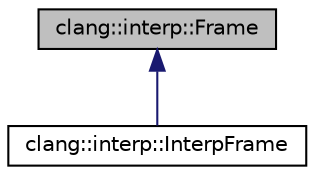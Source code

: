digraph "clang::interp::Frame"
{
 // LATEX_PDF_SIZE
  bgcolor="transparent";
  edge [fontname="Helvetica",fontsize="10",labelfontname="Helvetica",labelfontsize="10"];
  node [fontname="Helvetica",fontsize="10",shape=record];
  Node1 [label="clang::interp::Frame",height=0.2,width=0.4,color="black", fillcolor="grey75", style="filled", fontcolor="black",tooltip="Base class for stack frames, shared between VM and walker."];
  Node1 -> Node2 [dir="back",color="midnightblue",fontsize="10",style="solid",fontname="Helvetica"];
  Node2 [label="clang::interp::InterpFrame",height=0.2,width=0.4,color="black",URL="$classclang_1_1interp_1_1InterpFrame.html",tooltip="Frame storing local variables."];
}
